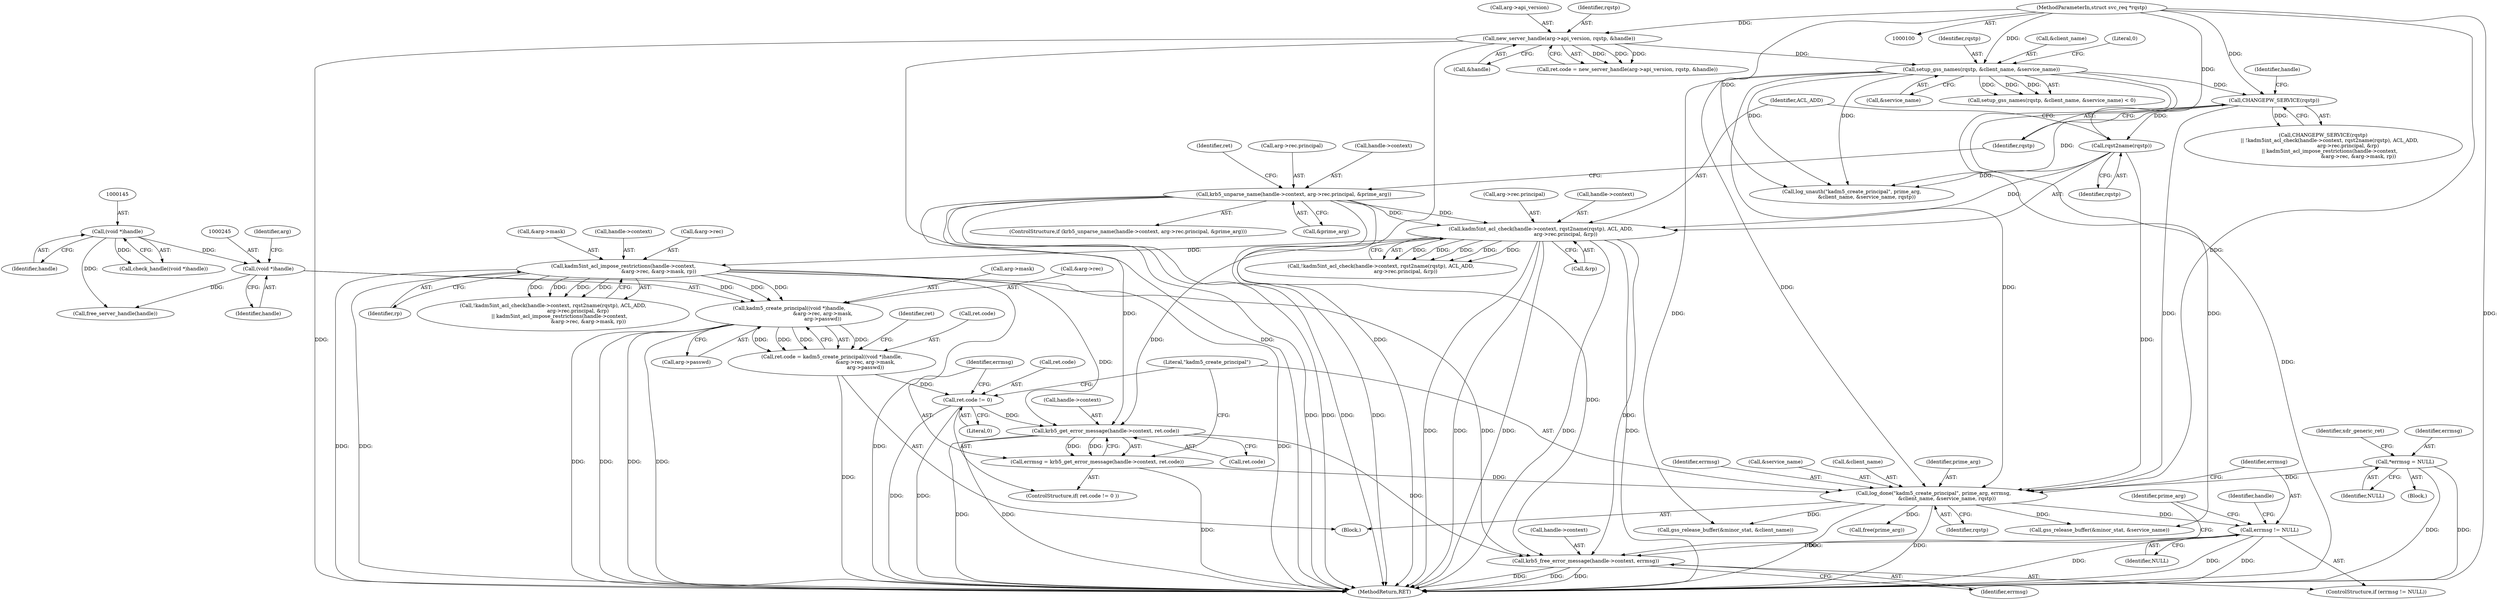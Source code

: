 digraph "0_krb5_83ed75feba32e46f736fcce0d96a0445f29b96c2_5@API" {
"1000285" [label="(Call,krb5_free_error_message(handle->context, errmsg))"];
"1000265" [label="(Call,krb5_get_error_message(handle->context, ret.code))"];
"1000196" [label="(Call,kadm5int_acl_check(handle->context, rqst2name(rqstp), ACL_ADD,\n                               arg->rec.principal, &rp))"];
"1000172" [label="(Call,krb5_unparse_name(handle->context, arg->rec.principal, &prime_arg))"];
"1000200" [label="(Call,rqst2name(rqstp))"];
"1000192" [label="(Call,CHANGEPW_SERVICE(rqstp))"];
"1000157" [label="(Call,setup_gss_names(rqstp, &client_name, &service_name))"];
"1000130" [label="(Call,new_server_handle(arg->api_version, rqstp, &handle))"];
"1000102" [label="(MethodParameterIn,struct svc_req *rqstp)"];
"1000210" [label="(Call,kadm5int_acl_impose_restrictions(handle->context,\n                                            &arg->rec, &arg->mask, rp))"];
"1000258" [label="(Call,ret.code != 0)"];
"1000239" [label="(Call,ret.code = kadm5_create_principal((void *)handle,\n                                          &arg->rec, arg->mask,\n                                          arg->passwd))"];
"1000243" [label="(Call,kadm5_create_principal((void *)handle,\n                                          &arg->rec, arg->mask,\n                                          arg->passwd))"];
"1000244" [label="(Call,(void *)handle)"];
"1000144" [label="(Call,(void *)handle)"];
"1000282" [label="(Call,errmsg != NULL)"];
"1000272" [label="(Call,log_done(\"kadm5_create_principal\", prime_arg, errmsg,\n                 &client_name, &service_name, rqstp))"];
"1000263" [label="(Call,errmsg = krb5_get_error_message(handle->context, ret.code))"];
"1000118" [label="(Call,*errmsg = NULL)"];
"1000193" [label="(Identifier,rqstp)"];
"1000173" [label="(Call,handle->context)"];
"1000102" [label="(MethodParameterIn,struct svc_req *rqstp)"];
"1000195" [label="(Call,!kadm5int_acl_check(handle->context, rqst2name(rqstp), ACL_ADD,\n                               arg->rec.principal, &rp))"];
"1000222" [label="(Identifier,rp)"];
"1000273" [label="(Literal,\"kadm5_create_principal\")"];
"1000200" [label="(Call,rqst2name(rqstp))"];
"1000269" [label="(Call,ret.code)"];
"1000287" [label="(Identifier,handle)"];
"1000258" [label="(Call,ret.code != 0)"];
"1000103" [label="(Block,)"];
"1000298" [label="(Call,gss_release_buffer(&minor_stat, &service_name))"];
"1000214" [label="(Call,&arg->rec)"];
"1000120" [label="(Identifier,NULL)"];
"1000238" [label="(Block,)"];
"1000291" [label="(Identifier,prime_arg)"];
"1000280" [label="(Identifier,rqstp)"];
"1000186" [label="(Identifier,ret)"];
"1000266" [label="(Call,handle->context)"];
"1000119" [label="(Identifier,errmsg)"];
"1000159" [label="(Call,&client_name)"];
"1000122" [label="(Identifier,xdr_generic_ret)"];
"1000208" [label="(Call,&rp)"];
"1000194" [label="(Call,!kadm5int_acl_check(handle->context, rqst2name(rqstp), ACL_ADD,\n                               arg->rec.principal, &rp)\n        || kadm5int_acl_impose_restrictions(handle->context,\n                                            &arg->rec, &arg->mask, rp))"];
"1000272" [label="(Call,log_done(\"kadm5_create_principal\", prime_arg, errmsg,\n                 &client_name, &service_name, rqstp))"];
"1000251" [label="(Call,arg->mask)"];
"1000126" [label="(Call,ret.code = new_server_handle(arg->api_version, rqstp, &handle))"];
"1000130" [label="(Call,new_server_handle(arg->api_version, rqstp, &handle))"];
"1000264" [label="(Identifier,errmsg)"];
"1000262" [label="(Literal,0)"];
"1000289" [label="(Identifier,errmsg)"];
"1000286" [label="(Call,handle->context)"];
"1000283" [label="(Identifier,errmsg)"];
"1000156" [label="(Call,setup_gss_names(rqstp, &client_name, &service_name) < 0)"];
"1000284" [label="(Identifier,NULL)"];
"1000134" [label="(Identifier,rqstp)"];
"1000197" [label="(Call,handle->context)"];
"1000201" [label="(Identifier,rqstp)"];
"1000303" [label="(Call,free_server_handle(handle))"];
"1000285" [label="(Call,krb5_free_error_message(handle->context, errmsg))"];
"1000257" [label="(ControlStructure,if( ret.code != 0 ))"];
"1000161" [label="(Call,&service_name)"];
"1000249" [label="(Identifier,arg)"];
"1000239" [label="(Call,ret.code = kadm5_create_principal((void *)handle,\n                                          &arg->rec, arg->mask,\n                                          arg->passwd))"];
"1000191" [label="(Call,CHANGEPW_SERVICE(rqstp)\n        || !kadm5int_acl_check(handle->context, rqst2name(rqstp), ACL_ADD,\n                               arg->rec.principal, &rp)\n        || kadm5int_acl_impose_restrictions(handle->context,\n                                            &arg->rec, &arg->mask, rp))"];
"1000281" [label="(ControlStructure,if (errmsg != NULL))"];
"1000218" [label="(Call,&arg->mask)"];
"1000192" [label="(Call,CHANGEPW_SERVICE(rqstp))"];
"1000276" [label="(Call,&client_name)"];
"1000229" [label="(Call,log_unauth(\"kadm5_create_principal\", prime_arg,\n                   &client_name, &service_name, rqstp))"];
"1000260" [label="(Identifier,ret)"];
"1000244" [label="(Call,(void *)handle)"];
"1000210" [label="(Call,kadm5int_acl_impose_restrictions(handle->context,\n                                            &arg->rec, &arg->mask, rp))"];
"1000131" [label="(Call,arg->api_version)"];
"1000274" [label="(Identifier,prime_arg)"];
"1000246" [label="(Identifier,handle)"];
"1000202" [label="(Identifier,ACL_ADD)"];
"1000265" [label="(Call,krb5_get_error_message(handle->context, ret.code))"];
"1000275" [label="(Identifier,errmsg)"];
"1000143" [label="(Call,check_handle((void *)handle))"];
"1000308" [label="(MethodReturn,RET)"];
"1000290" [label="(Call,free(prime_arg))"];
"1000172" [label="(Call,krb5_unparse_name(handle->context, arg->rec.principal, &prime_arg))"];
"1000144" [label="(Call,(void *)handle)"];
"1000293" [label="(Call,gss_release_buffer(&minor_stat, &client_name))"];
"1000198" [label="(Identifier,handle)"];
"1000247" [label="(Call,&arg->rec)"];
"1000203" [label="(Call,arg->rec.principal)"];
"1000163" [label="(Literal,0)"];
"1000263" [label="(Call,errmsg = krb5_get_error_message(handle->context, ret.code))"];
"1000240" [label="(Call,ret.code)"];
"1000158" [label="(Identifier,rqstp)"];
"1000254" [label="(Call,arg->passwd)"];
"1000196" [label="(Call,kadm5int_acl_check(handle->context, rqst2name(rqstp), ACL_ADD,\n                               arg->rec.principal, &rp))"];
"1000282" [label="(Call,errmsg != NULL)"];
"1000157" [label="(Call,setup_gss_names(rqstp, &client_name, &service_name))"];
"1000118" [label="(Call,*errmsg = NULL)"];
"1000278" [label="(Call,&service_name)"];
"1000176" [label="(Call,arg->rec.principal)"];
"1000211" [label="(Call,handle->context)"];
"1000146" [label="(Identifier,handle)"];
"1000171" [label="(ControlStructure,if (krb5_unparse_name(handle->context, arg->rec.principal, &prime_arg)))"];
"1000259" [label="(Call,ret.code)"];
"1000181" [label="(Call,&prime_arg)"];
"1000135" [label="(Call,&handle)"];
"1000243" [label="(Call,kadm5_create_principal((void *)handle,\n                                          &arg->rec, arg->mask,\n                                          arg->passwd))"];
"1000285" -> "1000281"  [label="AST: "];
"1000285" -> "1000289"  [label="CFG: "];
"1000286" -> "1000285"  [label="AST: "];
"1000289" -> "1000285"  [label="AST: "];
"1000291" -> "1000285"  [label="CFG: "];
"1000285" -> "1000308"  [label="DDG: "];
"1000285" -> "1000308"  [label="DDG: "];
"1000285" -> "1000308"  [label="DDG: "];
"1000265" -> "1000285"  [label="DDG: "];
"1000196" -> "1000285"  [label="DDG: "];
"1000210" -> "1000285"  [label="DDG: "];
"1000172" -> "1000285"  [label="DDG: "];
"1000282" -> "1000285"  [label="DDG: "];
"1000265" -> "1000263"  [label="AST: "];
"1000265" -> "1000269"  [label="CFG: "];
"1000266" -> "1000265"  [label="AST: "];
"1000269" -> "1000265"  [label="AST: "];
"1000263" -> "1000265"  [label="CFG: "];
"1000265" -> "1000308"  [label="DDG: "];
"1000265" -> "1000308"  [label="DDG: "];
"1000265" -> "1000263"  [label="DDG: "];
"1000265" -> "1000263"  [label="DDG: "];
"1000196" -> "1000265"  [label="DDG: "];
"1000210" -> "1000265"  [label="DDG: "];
"1000172" -> "1000265"  [label="DDG: "];
"1000258" -> "1000265"  [label="DDG: "];
"1000196" -> "1000195"  [label="AST: "];
"1000196" -> "1000208"  [label="CFG: "];
"1000197" -> "1000196"  [label="AST: "];
"1000200" -> "1000196"  [label="AST: "];
"1000202" -> "1000196"  [label="AST: "];
"1000203" -> "1000196"  [label="AST: "];
"1000208" -> "1000196"  [label="AST: "];
"1000195" -> "1000196"  [label="CFG: "];
"1000196" -> "1000308"  [label="DDG: "];
"1000196" -> "1000308"  [label="DDG: "];
"1000196" -> "1000308"  [label="DDG: "];
"1000196" -> "1000308"  [label="DDG: "];
"1000196" -> "1000308"  [label="DDG: "];
"1000196" -> "1000195"  [label="DDG: "];
"1000196" -> "1000195"  [label="DDG: "];
"1000196" -> "1000195"  [label="DDG: "];
"1000196" -> "1000195"  [label="DDG: "];
"1000196" -> "1000195"  [label="DDG: "];
"1000172" -> "1000196"  [label="DDG: "];
"1000172" -> "1000196"  [label="DDG: "];
"1000200" -> "1000196"  [label="DDG: "];
"1000196" -> "1000210"  [label="DDG: "];
"1000172" -> "1000171"  [label="AST: "];
"1000172" -> "1000181"  [label="CFG: "];
"1000173" -> "1000172"  [label="AST: "];
"1000176" -> "1000172"  [label="AST: "];
"1000181" -> "1000172"  [label="AST: "];
"1000186" -> "1000172"  [label="CFG: "];
"1000193" -> "1000172"  [label="CFG: "];
"1000172" -> "1000308"  [label="DDG: "];
"1000172" -> "1000308"  [label="DDG: "];
"1000172" -> "1000308"  [label="DDG: "];
"1000172" -> "1000308"  [label="DDG: "];
"1000200" -> "1000201"  [label="CFG: "];
"1000201" -> "1000200"  [label="AST: "];
"1000202" -> "1000200"  [label="CFG: "];
"1000192" -> "1000200"  [label="DDG: "];
"1000102" -> "1000200"  [label="DDG: "];
"1000200" -> "1000229"  [label="DDG: "];
"1000200" -> "1000272"  [label="DDG: "];
"1000192" -> "1000191"  [label="AST: "];
"1000192" -> "1000193"  [label="CFG: "];
"1000193" -> "1000192"  [label="AST: "];
"1000198" -> "1000192"  [label="CFG: "];
"1000191" -> "1000192"  [label="CFG: "];
"1000192" -> "1000191"  [label="DDG: "];
"1000157" -> "1000192"  [label="DDG: "];
"1000102" -> "1000192"  [label="DDG: "];
"1000192" -> "1000229"  [label="DDG: "];
"1000192" -> "1000272"  [label="DDG: "];
"1000157" -> "1000156"  [label="AST: "];
"1000157" -> "1000161"  [label="CFG: "];
"1000158" -> "1000157"  [label="AST: "];
"1000159" -> "1000157"  [label="AST: "];
"1000161" -> "1000157"  [label="AST: "];
"1000163" -> "1000157"  [label="CFG: "];
"1000157" -> "1000308"  [label="DDG: "];
"1000157" -> "1000156"  [label="DDG: "];
"1000157" -> "1000156"  [label="DDG: "];
"1000157" -> "1000156"  [label="DDG: "];
"1000130" -> "1000157"  [label="DDG: "];
"1000102" -> "1000157"  [label="DDG: "];
"1000157" -> "1000229"  [label="DDG: "];
"1000157" -> "1000229"  [label="DDG: "];
"1000157" -> "1000272"  [label="DDG: "];
"1000157" -> "1000272"  [label="DDG: "];
"1000157" -> "1000293"  [label="DDG: "];
"1000157" -> "1000298"  [label="DDG: "];
"1000130" -> "1000126"  [label="AST: "];
"1000130" -> "1000135"  [label="CFG: "];
"1000131" -> "1000130"  [label="AST: "];
"1000134" -> "1000130"  [label="AST: "];
"1000135" -> "1000130"  [label="AST: "];
"1000126" -> "1000130"  [label="CFG: "];
"1000130" -> "1000308"  [label="DDG: "];
"1000130" -> "1000308"  [label="DDG: "];
"1000130" -> "1000308"  [label="DDG: "];
"1000130" -> "1000126"  [label="DDG: "];
"1000130" -> "1000126"  [label="DDG: "];
"1000130" -> "1000126"  [label="DDG: "];
"1000102" -> "1000130"  [label="DDG: "];
"1000102" -> "1000100"  [label="AST: "];
"1000102" -> "1000308"  [label="DDG: "];
"1000102" -> "1000229"  [label="DDG: "];
"1000102" -> "1000272"  [label="DDG: "];
"1000210" -> "1000194"  [label="AST: "];
"1000210" -> "1000222"  [label="CFG: "];
"1000211" -> "1000210"  [label="AST: "];
"1000214" -> "1000210"  [label="AST: "];
"1000218" -> "1000210"  [label="AST: "];
"1000222" -> "1000210"  [label="AST: "];
"1000194" -> "1000210"  [label="CFG: "];
"1000210" -> "1000308"  [label="DDG: "];
"1000210" -> "1000308"  [label="DDG: "];
"1000210" -> "1000308"  [label="DDG: "];
"1000210" -> "1000308"  [label="DDG: "];
"1000210" -> "1000194"  [label="DDG: "];
"1000210" -> "1000194"  [label="DDG: "];
"1000210" -> "1000194"  [label="DDG: "];
"1000210" -> "1000194"  [label="DDG: "];
"1000210" -> "1000243"  [label="DDG: "];
"1000210" -> "1000243"  [label="DDG: "];
"1000258" -> "1000257"  [label="AST: "];
"1000258" -> "1000262"  [label="CFG: "];
"1000259" -> "1000258"  [label="AST: "];
"1000262" -> "1000258"  [label="AST: "];
"1000264" -> "1000258"  [label="CFG: "];
"1000273" -> "1000258"  [label="CFG: "];
"1000258" -> "1000308"  [label="DDG: "];
"1000258" -> "1000308"  [label="DDG: "];
"1000239" -> "1000258"  [label="DDG: "];
"1000239" -> "1000238"  [label="AST: "];
"1000239" -> "1000243"  [label="CFG: "];
"1000240" -> "1000239"  [label="AST: "];
"1000243" -> "1000239"  [label="AST: "];
"1000260" -> "1000239"  [label="CFG: "];
"1000239" -> "1000308"  [label="DDG: "];
"1000243" -> "1000239"  [label="DDG: "];
"1000243" -> "1000239"  [label="DDG: "];
"1000243" -> "1000239"  [label="DDG: "];
"1000243" -> "1000239"  [label="DDG: "];
"1000243" -> "1000254"  [label="CFG: "];
"1000244" -> "1000243"  [label="AST: "];
"1000247" -> "1000243"  [label="AST: "];
"1000251" -> "1000243"  [label="AST: "];
"1000254" -> "1000243"  [label="AST: "];
"1000243" -> "1000308"  [label="DDG: "];
"1000243" -> "1000308"  [label="DDG: "];
"1000243" -> "1000308"  [label="DDG: "];
"1000243" -> "1000308"  [label="DDG: "];
"1000244" -> "1000243"  [label="DDG: "];
"1000244" -> "1000246"  [label="CFG: "];
"1000245" -> "1000244"  [label="AST: "];
"1000246" -> "1000244"  [label="AST: "];
"1000249" -> "1000244"  [label="CFG: "];
"1000144" -> "1000244"  [label="DDG: "];
"1000244" -> "1000303"  [label="DDG: "];
"1000144" -> "1000143"  [label="AST: "];
"1000144" -> "1000146"  [label="CFG: "];
"1000145" -> "1000144"  [label="AST: "];
"1000146" -> "1000144"  [label="AST: "];
"1000143" -> "1000144"  [label="CFG: "];
"1000144" -> "1000143"  [label="DDG: "];
"1000144" -> "1000303"  [label="DDG: "];
"1000282" -> "1000281"  [label="AST: "];
"1000282" -> "1000284"  [label="CFG: "];
"1000283" -> "1000282"  [label="AST: "];
"1000284" -> "1000282"  [label="AST: "];
"1000287" -> "1000282"  [label="CFG: "];
"1000291" -> "1000282"  [label="CFG: "];
"1000282" -> "1000308"  [label="DDG: "];
"1000282" -> "1000308"  [label="DDG: "];
"1000282" -> "1000308"  [label="DDG: "];
"1000272" -> "1000282"  [label="DDG: "];
"1000272" -> "1000238"  [label="AST: "];
"1000272" -> "1000280"  [label="CFG: "];
"1000273" -> "1000272"  [label="AST: "];
"1000274" -> "1000272"  [label="AST: "];
"1000275" -> "1000272"  [label="AST: "];
"1000276" -> "1000272"  [label="AST: "];
"1000278" -> "1000272"  [label="AST: "];
"1000280" -> "1000272"  [label="AST: "];
"1000283" -> "1000272"  [label="CFG: "];
"1000272" -> "1000308"  [label="DDG: "];
"1000272" -> "1000308"  [label="DDG: "];
"1000263" -> "1000272"  [label="DDG: "];
"1000118" -> "1000272"  [label="DDG: "];
"1000272" -> "1000290"  [label="DDG: "];
"1000272" -> "1000293"  [label="DDG: "];
"1000272" -> "1000298"  [label="DDG: "];
"1000263" -> "1000257"  [label="AST: "];
"1000264" -> "1000263"  [label="AST: "];
"1000273" -> "1000263"  [label="CFG: "];
"1000263" -> "1000308"  [label="DDG: "];
"1000118" -> "1000103"  [label="AST: "];
"1000118" -> "1000120"  [label="CFG: "];
"1000119" -> "1000118"  [label="AST: "];
"1000120" -> "1000118"  [label="AST: "];
"1000122" -> "1000118"  [label="CFG: "];
"1000118" -> "1000308"  [label="DDG: "];
"1000118" -> "1000308"  [label="DDG: "];
}
